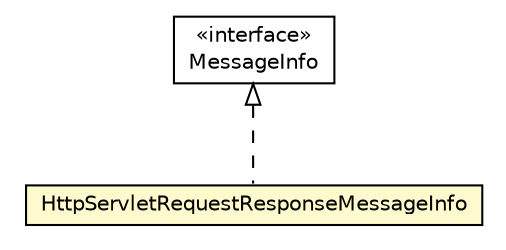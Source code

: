 #!/usr/local/bin/dot
#
# Class diagram 
# Generated by UMLGraph version R5_6-24-gf6e263 (http://www.umlgraph.org/)
#

digraph G {
	edge [fontname="Helvetica",fontsize=10,labelfontname="Helvetica",labelfontsize=10];
	node [fontname="Helvetica",fontsize=10,shape=plaintext];
	nodesep=0.25;
	ranksep=0.5;
	// net.trajano.auth.filter.internal.HttpServletRequestResponseMessageInfo
	c351 [label=<<table title="net.trajano.auth.filter.internal.HttpServletRequestResponseMessageInfo" border="0" cellborder="1" cellspacing="0" cellpadding="2" port="p" bgcolor="lemonChiffon" href="./HttpServletRequestResponseMessageInfo.html">
		<tr><td><table border="0" cellspacing="0" cellpadding="1">
<tr><td align="center" balign="center"> HttpServletRequestResponseMessageInfo </td></tr>
		</table></td></tr>
		</table>>, URL="./HttpServletRequestResponseMessageInfo.html", fontname="Helvetica", fontcolor="black", fontsize=10.0];
	//net.trajano.auth.filter.internal.HttpServletRequestResponseMessageInfo implements javax.security.auth.message.MessageInfo
	c366:p -> c351:p [dir=back,arrowtail=empty,style=dashed];
	// javax.security.auth.message.MessageInfo
	c366 [label=<<table title="javax.security.auth.message.MessageInfo" border="0" cellborder="1" cellspacing="0" cellpadding="2" port="p" href="http://java.sun.com/j2se/1.4.2/docs/api/javax/security/auth/message/MessageInfo.html">
		<tr><td><table border="0" cellspacing="0" cellpadding="1">
<tr><td align="center" balign="center"> &#171;interface&#187; </td></tr>
<tr><td align="center" balign="center"> MessageInfo </td></tr>
		</table></td></tr>
		</table>>, URL="http://java.sun.com/j2se/1.4.2/docs/api/javax/security/auth/message/MessageInfo.html", fontname="Helvetica", fontcolor="black", fontsize=10.0];
}

